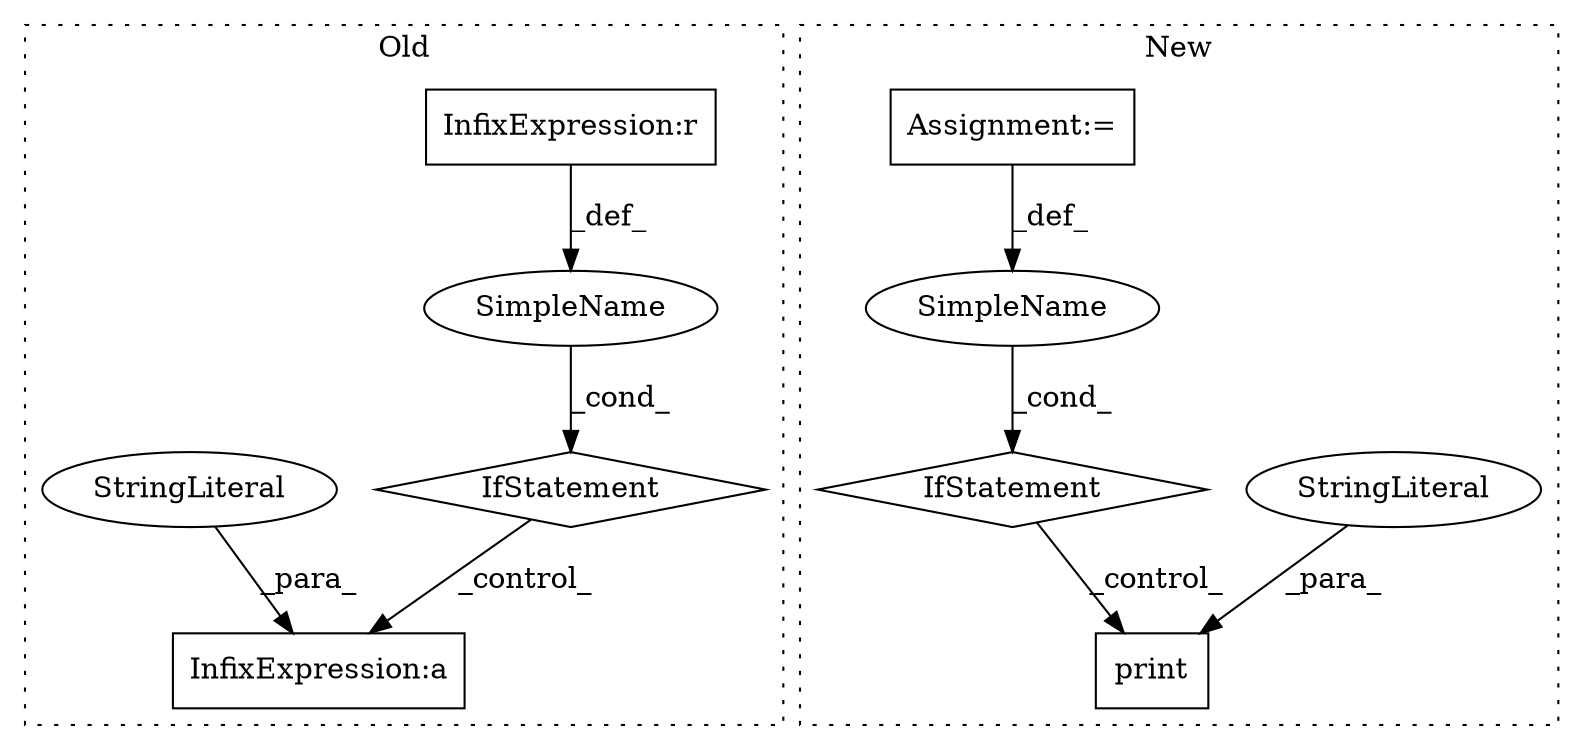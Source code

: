digraph G {
subgraph cluster0 {
1 [label="IfStatement" a="25" s="1332,1364" l="4,2" shape="diamond"];
7 [label="InfixExpression:r" a="27" s="1348" l="4" shape="box"];
8 [label="InfixExpression:a" a="27" s="1477" l="3" shape="box"];
9 [label="SimpleName" a="42" s="" l="" shape="ellipse"];
10 [label="StringLiteral" a="45" s="1480" l="17" shape="ellipse"];
label = "Old";
style="dotted";
}
subgraph cluster1 {
2 [label="print" a="32" s="2361,2391" l="6,1" shape="box"];
3 [label="StringLiteral" a="45" s="2367" l="24" shape="ellipse"];
4 [label="IfStatement" a="25" s="2278,2351" l="4,2" shape="diamond"];
5 [label="SimpleName" a="42" s="" l="" shape="ellipse"];
6 [label="Assignment:=" a="7" s="681" l="7" shape="box"];
label = "New";
style="dotted";
}
1 -> 8 [label="_control_"];
3 -> 2 [label="_para_"];
4 -> 2 [label="_control_"];
5 -> 4 [label="_cond_"];
6 -> 5 [label="_def_"];
7 -> 9 [label="_def_"];
9 -> 1 [label="_cond_"];
10 -> 8 [label="_para_"];
}